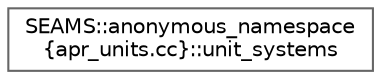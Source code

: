 digraph "Graphical Class Hierarchy"
{
 // LATEX_PDF_SIZE
  bgcolor="transparent";
  edge [fontname=Helvetica,fontsize=10,labelfontname=Helvetica,labelfontsize=10];
  node [fontname=Helvetica,fontsize=10,shape=box,height=0.2,width=0.4];
  rankdir="LR";
  Node0 [id="Node000000",label="SEAMS::anonymous_namespace\l\{apr_units.cc\}::unit_systems",height=0.2,width=0.4,color="grey40", fillcolor="white", style="filled",URL="$structSEAMS_1_1anonymous__namespace_02apr__units_8cc_03_1_1unit__systems.html",tooltip=" "];
}
